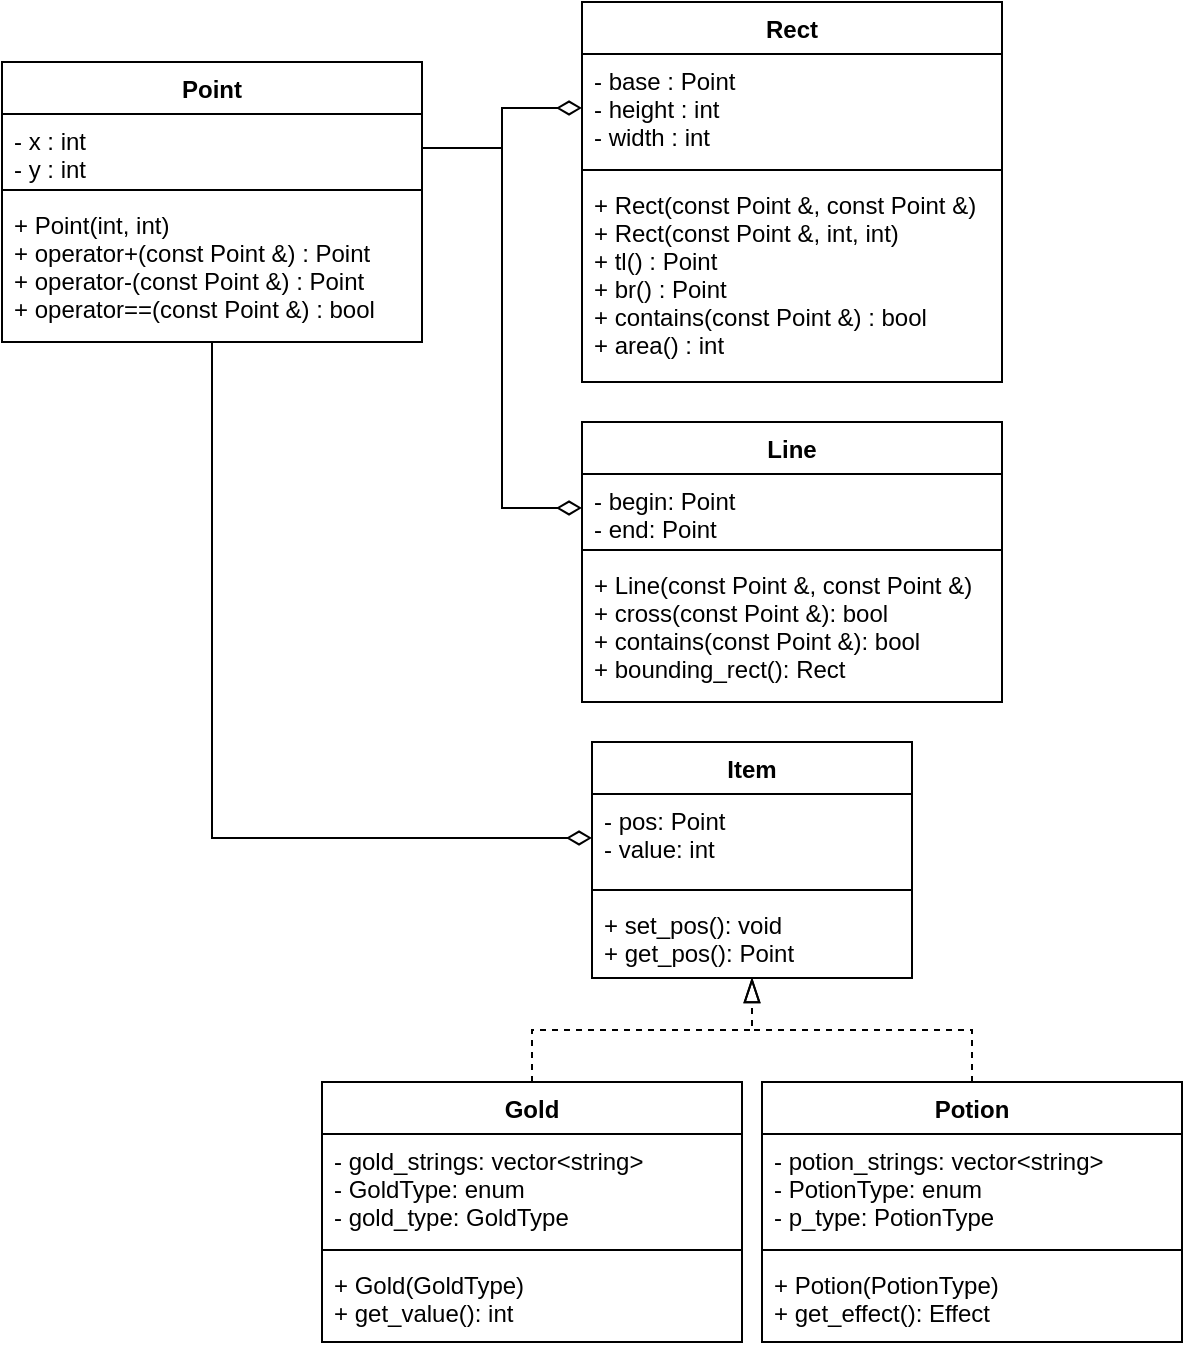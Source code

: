 <mxfile version="14.1.8" type="device"><diagram id="C5RBs43oDa-KdzZeNtuy" name="Page-1"><mxGraphModel dx="1026" dy="594" grid="1" gridSize="10" guides="1" tooltips="1" connect="1" arrows="1" fold="1" page="1" pageScale="1" pageWidth="827" pageHeight="1169" math="0" shadow="0"><root><mxCell id="WIyWlLk6GJQsqaUBKTNV-0"/><mxCell id="WIyWlLk6GJQsqaUBKTNV-1" parent="WIyWlLk6GJQsqaUBKTNV-0"/><mxCell id="9g7I56exVU6UMreBMo-I-45" style="edgeStyle=orthogonalEdgeStyle;rounded=0;orthogonalLoop=1;jettySize=auto;html=1;entryX=0;entryY=0.5;entryDx=0;entryDy=0;startArrow=none;startFill=0;endArrow=diamondThin;endFill=0;endSize=10;" parent="WIyWlLk6GJQsqaUBKTNV-1" source="9g7I56exVU6UMreBMo-I-0" target="9g7I56exVU6UMreBMo-I-22" edge="1"><mxGeometry relative="1" as="geometry"/></mxCell><mxCell id="9g7I56exVU6UMreBMo-I-0" value="Point" style="swimlane;fontStyle=1;align=center;verticalAlign=top;childLayout=stackLayout;horizontal=1;startSize=26;horizontalStack=0;resizeParent=1;resizeParentMax=0;resizeLast=0;collapsible=1;marginBottom=0;" parent="WIyWlLk6GJQsqaUBKTNV-1" vertex="1"><mxGeometry x="50" y="60" width="210" height="140" as="geometry"><mxRectangle x="80" y="110" width="60" height="26" as="alternateBounds"/></mxGeometry></mxCell><object label="- x : int&#10;- y : int" id="9g7I56exVU6UMreBMo-I-1"><mxCell style="text;strokeColor=none;fillColor=none;align=left;verticalAlign=top;spacingLeft=4;spacingRight=4;overflow=hidden;rotatable=0;points=[[0,0.5],[1,0.5]];portConstraint=eastwest;" parent="9g7I56exVU6UMreBMo-I-0" vertex="1"><mxGeometry y="26" width="210" height="34" as="geometry"/></mxCell></object><mxCell id="9g7I56exVU6UMreBMo-I-2" value="" style="line;strokeWidth=1;fillColor=none;align=left;verticalAlign=middle;spacingTop=-1;spacingLeft=3;spacingRight=3;rotatable=0;labelPosition=right;points=[];portConstraint=eastwest;" parent="9g7I56exVU6UMreBMo-I-0" vertex="1"><mxGeometry y="60" width="210" height="8" as="geometry"/></mxCell><mxCell id="9g7I56exVU6UMreBMo-I-3" value="+ Point(int, int)&#10;+ operator+(const Point &amp;) : Point&#10;+ operator-(const Point &amp;) : Point&#10;+ operator==(const Point &amp;) : bool" style="text;strokeColor=none;fillColor=none;align=left;verticalAlign=top;spacingLeft=4;spacingRight=4;overflow=hidden;rotatable=0;points=[[0,0.5],[1,0.5]];portConstraint=eastwest;" parent="9g7I56exVU6UMreBMo-I-0" vertex="1"><mxGeometry y="68" width="210" height="72" as="geometry"/></mxCell><mxCell id="9g7I56exVU6UMreBMo-I-4" value="Rect" style="swimlane;fontStyle=1;align=center;verticalAlign=top;childLayout=stackLayout;horizontal=1;startSize=26;horizontalStack=0;resizeParent=1;resizeParentMax=0;resizeLast=0;collapsible=1;marginBottom=0;" parent="WIyWlLk6GJQsqaUBKTNV-1" vertex="1"><mxGeometry x="340" y="30" width="210" height="190" as="geometry"/></mxCell><mxCell id="9g7I56exVU6UMreBMo-I-5" value="- base : Point&#10;- height : int&#10;- width : int" style="text;strokeColor=none;fillColor=none;align=left;verticalAlign=top;spacingLeft=4;spacingRight=4;overflow=hidden;rotatable=0;points=[[0,0.5],[1,0.5]];portConstraint=eastwest;" parent="9g7I56exVU6UMreBMo-I-4" vertex="1"><mxGeometry y="26" width="210" height="54" as="geometry"/></mxCell><mxCell id="9g7I56exVU6UMreBMo-I-6" value="" style="line;strokeWidth=1;fillColor=none;align=left;verticalAlign=middle;spacingTop=-1;spacingLeft=3;spacingRight=3;rotatable=0;labelPosition=right;points=[];portConstraint=eastwest;" parent="9g7I56exVU6UMreBMo-I-4" vertex="1"><mxGeometry y="80" width="210" height="8" as="geometry"/></mxCell><mxCell id="9g7I56exVU6UMreBMo-I-7" value="+ Rect(const Point &amp;, const Point &amp;)&#10;+ Rect(const Point &amp;, int, int)&#10;+ tl() : Point&#10;+ br() : Point &#10;+ contains(const Point &amp;) : bool&#10;+ area() : int" style="text;strokeColor=none;fillColor=none;align=left;verticalAlign=top;spacingLeft=4;spacingRight=4;overflow=hidden;rotatable=0;points=[[0,0.5],[1,0.5]];portConstraint=eastwest;" parent="9g7I56exVU6UMreBMo-I-4" vertex="1"><mxGeometry y="88" width="210" height="102" as="geometry"/></mxCell><mxCell id="9g7I56exVU6UMreBMo-I-8" value="Line" style="swimlane;fontStyle=1;align=center;verticalAlign=top;childLayout=stackLayout;horizontal=1;startSize=26;horizontalStack=0;resizeParent=1;resizeParentMax=0;resizeLast=0;collapsible=1;marginBottom=0;" parent="WIyWlLk6GJQsqaUBKTNV-1" vertex="1"><mxGeometry x="340" y="240" width="210" height="140" as="geometry"/></mxCell><mxCell id="9g7I56exVU6UMreBMo-I-9" value="- begin: Point&#10;- end: Point" style="text;strokeColor=none;fillColor=none;align=left;verticalAlign=top;spacingLeft=4;spacingRight=4;overflow=hidden;rotatable=0;points=[[0,0.5],[1,0.5]];portConstraint=eastwest;" parent="9g7I56exVU6UMreBMo-I-8" vertex="1"><mxGeometry y="26" width="210" height="34" as="geometry"/></mxCell><mxCell id="9g7I56exVU6UMreBMo-I-10" value="" style="line;strokeWidth=1;fillColor=none;align=left;verticalAlign=middle;spacingTop=-1;spacingLeft=3;spacingRight=3;rotatable=0;labelPosition=right;points=[];portConstraint=eastwest;" parent="9g7I56exVU6UMreBMo-I-8" vertex="1"><mxGeometry y="60" width="210" height="8" as="geometry"/></mxCell><mxCell id="9g7I56exVU6UMreBMo-I-11" value="+ Line(const Point &amp;, const Point &amp;)&#10;+ cross(const Point &amp;): bool&#10;+ contains(const Point &amp;): bool&#10;+ bounding_rect(): Rect" style="text;strokeColor=none;fillColor=none;align=left;verticalAlign=top;spacingLeft=4;spacingRight=4;overflow=hidden;rotatable=0;points=[[0,0.5],[1,0.5]];portConstraint=eastwest;" parent="9g7I56exVU6UMreBMo-I-8" vertex="1"><mxGeometry y="68" width="210" height="72" as="geometry"/></mxCell><mxCell id="9g7I56exVU6UMreBMo-I-18" style="edgeStyle=orthogonalEdgeStyle;rounded=0;orthogonalLoop=1;jettySize=auto;html=1;exitX=1;exitY=0.5;exitDx=0;exitDy=0;entryX=0;entryY=0.5;entryDx=0;entryDy=0;startArrow=none;startFill=0;endArrow=diamondThin;endFill=0;endSize=10;" parent="WIyWlLk6GJQsqaUBKTNV-1" source="9g7I56exVU6UMreBMo-I-1" target="9g7I56exVU6UMreBMo-I-9" edge="1"><mxGeometry relative="1" as="geometry"/></mxCell><mxCell id="9g7I56exVU6UMreBMo-I-20" style="edgeStyle=orthogonalEdgeStyle;rounded=0;orthogonalLoop=1;jettySize=auto;html=1;exitX=1;exitY=0.5;exitDx=0;exitDy=0;entryX=0;entryY=0.5;entryDx=0;entryDy=0;startArrow=none;startFill=0;endArrow=diamondThin;endFill=0;endSize=10;" parent="WIyWlLk6GJQsqaUBKTNV-1" source="9g7I56exVU6UMreBMo-I-1" target="9g7I56exVU6UMreBMo-I-5" edge="1"><mxGeometry relative="1" as="geometry"/></mxCell><mxCell id="9g7I56exVU6UMreBMo-I-21" value="Item" style="swimlane;fontStyle=1;align=center;verticalAlign=top;childLayout=stackLayout;horizontal=1;startSize=26;horizontalStack=0;resizeParent=1;resizeParentMax=0;resizeLast=0;collapsible=1;marginBottom=0;" parent="WIyWlLk6GJQsqaUBKTNV-1" vertex="1"><mxGeometry x="345" y="400" width="160" height="118" as="geometry"/></mxCell><mxCell id="9g7I56exVU6UMreBMo-I-22" value="- pos: Point&#10;- value: int" style="text;strokeColor=none;fillColor=none;align=left;verticalAlign=top;spacingLeft=4;spacingRight=4;overflow=hidden;rotatable=0;points=[[0,0.5],[1,0.5]];portConstraint=eastwest;" parent="9g7I56exVU6UMreBMo-I-21" vertex="1"><mxGeometry y="26" width="160" height="44" as="geometry"/></mxCell><mxCell id="9g7I56exVU6UMreBMo-I-23" value="" style="line;strokeWidth=1;fillColor=none;align=left;verticalAlign=middle;spacingTop=-1;spacingLeft=3;spacingRight=3;rotatable=0;labelPosition=right;points=[];portConstraint=eastwest;" parent="9g7I56exVU6UMreBMo-I-21" vertex="1"><mxGeometry y="70" width="160" height="8" as="geometry"/></mxCell><mxCell id="9g7I56exVU6UMreBMo-I-24" value="+ set_pos(): void&#10;+ get_pos(): Point" style="text;strokeColor=none;fillColor=none;align=left;verticalAlign=top;spacingLeft=4;spacingRight=4;overflow=hidden;rotatable=0;points=[[0,0.5],[1,0.5]];portConstraint=eastwest;" parent="9g7I56exVU6UMreBMo-I-21" vertex="1"><mxGeometry y="78" width="160" height="40" as="geometry"/></mxCell><mxCell id="9g7I56exVU6UMreBMo-I-43" style="edgeStyle=orthogonalEdgeStyle;rounded=0;orthogonalLoop=1;jettySize=auto;html=1;exitX=0.5;exitY=0;exitDx=0;exitDy=0;dashed=1;startArrow=none;startFill=0;endArrow=blockThin;endFill=0;endSize=10;" parent="WIyWlLk6GJQsqaUBKTNV-1" source="9g7I56exVU6UMreBMo-I-29" target="9g7I56exVU6UMreBMo-I-21" edge="1"><mxGeometry relative="1" as="geometry"/></mxCell><mxCell id="9g7I56exVU6UMreBMo-I-29" value="Potion" style="swimlane;fontStyle=1;align=center;verticalAlign=top;childLayout=stackLayout;horizontal=1;startSize=26;horizontalStack=0;resizeParent=1;resizeParentMax=0;resizeLast=0;collapsible=1;marginBottom=0;" parent="WIyWlLk6GJQsqaUBKTNV-1" vertex="1"><mxGeometry x="430" y="570" width="210" height="130" as="geometry"/></mxCell><mxCell id="9g7I56exVU6UMreBMo-I-30" value="- potion_strings: vector&lt;string&gt;&#10;- PotionType: enum&#10;- p_type: PotionType" style="text;strokeColor=none;fillColor=none;align=left;verticalAlign=top;spacingLeft=4;spacingRight=4;overflow=hidden;rotatable=0;points=[[0,0.5],[1,0.5]];portConstraint=eastwest;" parent="9g7I56exVU6UMreBMo-I-29" vertex="1"><mxGeometry y="26" width="210" height="54" as="geometry"/></mxCell><mxCell id="9g7I56exVU6UMreBMo-I-31" value="" style="line;strokeWidth=1;fillColor=none;align=left;verticalAlign=middle;spacingTop=-1;spacingLeft=3;spacingRight=3;rotatable=0;labelPosition=right;points=[];portConstraint=eastwest;" parent="9g7I56exVU6UMreBMo-I-29" vertex="1"><mxGeometry y="80" width="210" height="8" as="geometry"/></mxCell><mxCell id="9g7I56exVU6UMreBMo-I-32" value="+ Potion(PotionType)&#10;+ get_effect(): Effect&#10;" style="text;strokeColor=none;fillColor=none;align=left;verticalAlign=top;spacingLeft=4;spacingRight=4;overflow=hidden;rotatable=0;points=[[0,0.5],[1,0.5]];portConstraint=eastwest;" parent="9g7I56exVU6UMreBMo-I-29" vertex="1"><mxGeometry y="88" width="210" height="42" as="geometry"/></mxCell><mxCell id="9g7I56exVU6UMreBMo-I-42" style="edgeStyle=orthogonalEdgeStyle;rounded=0;orthogonalLoop=1;jettySize=auto;html=1;exitX=0.5;exitY=0;exitDx=0;exitDy=0;dashed=1;startArrow=none;startFill=0;endArrow=blockThin;endFill=0;endSize=10;" parent="WIyWlLk6GJQsqaUBKTNV-1" source="9g7I56exVU6UMreBMo-I-33" target="9g7I56exVU6UMreBMo-I-21" edge="1"><mxGeometry relative="1" as="geometry"/></mxCell><mxCell id="9g7I56exVU6UMreBMo-I-33" value="Gold" style="swimlane;fontStyle=1;align=center;verticalAlign=top;childLayout=stackLayout;horizontal=1;startSize=26;horizontalStack=0;resizeParent=1;resizeParentMax=0;resizeLast=0;collapsible=1;marginBottom=0;" parent="WIyWlLk6GJQsqaUBKTNV-1" vertex="1"><mxGeometry x="210" y="570" width="210" height="130" as="geometry"/></mxCell><mxCell id="9g7I56exVU6UMreBMo-I-34" value="- gold_strings: vector&lt;string&gt;&#10;- GoldType: enum&#10;- gold_type: GoldType" style="text;strokeColor=none;fillColor=none;align=left;verticalAlign=top;spacingLeft=4;spacingRight=4;overflow=hidden;rotatable=0;points=[[0,0.5],[1,0.5]];portConstraint=eastwest;" parent="9g7I56exVU6UMreBMo-I-33" vertex="1"><mxGeometry y="26" width="210" height="54" as="geometry"/></mxCell><mxCell id="9g7I56exVU6UMreBMo-I-35" value="" style="line;strokeWidth=1;fillColor=none;align=left;verticalAlign=middle;spacingTop=-1;spacingLeft=3;spacingRight=3;rotatable=0;labelPosition=right;points=[];portConstraint=eastwest;" parent="9g7I56exVU6UMreBMo-I-33" vertex="1"><mxGeometry y="80" width="210" height="8" as="geometry"/></mxCell><mxCell id="9g7I56exVU6UMreBMo-I-36" value="+ Gold(GoldType)&#10;+ get_value(): int&#10;" style="text;strokeColor=none;fillColor=none;align=left;verticalAlign=top;spacingLeft=4;spacingRight=4;overflow=hidden;rotatable=0;points=[[0,0.5],[1,0.5]];portConstraint=eastwest;" parent="9g7I56exVU6UMreBMo-I-33" vertex="1"><mxGeometry y="88" width="210" height="42" as="geometry"/></mxCell></root></mxGraphModel></diagram></mxfile>